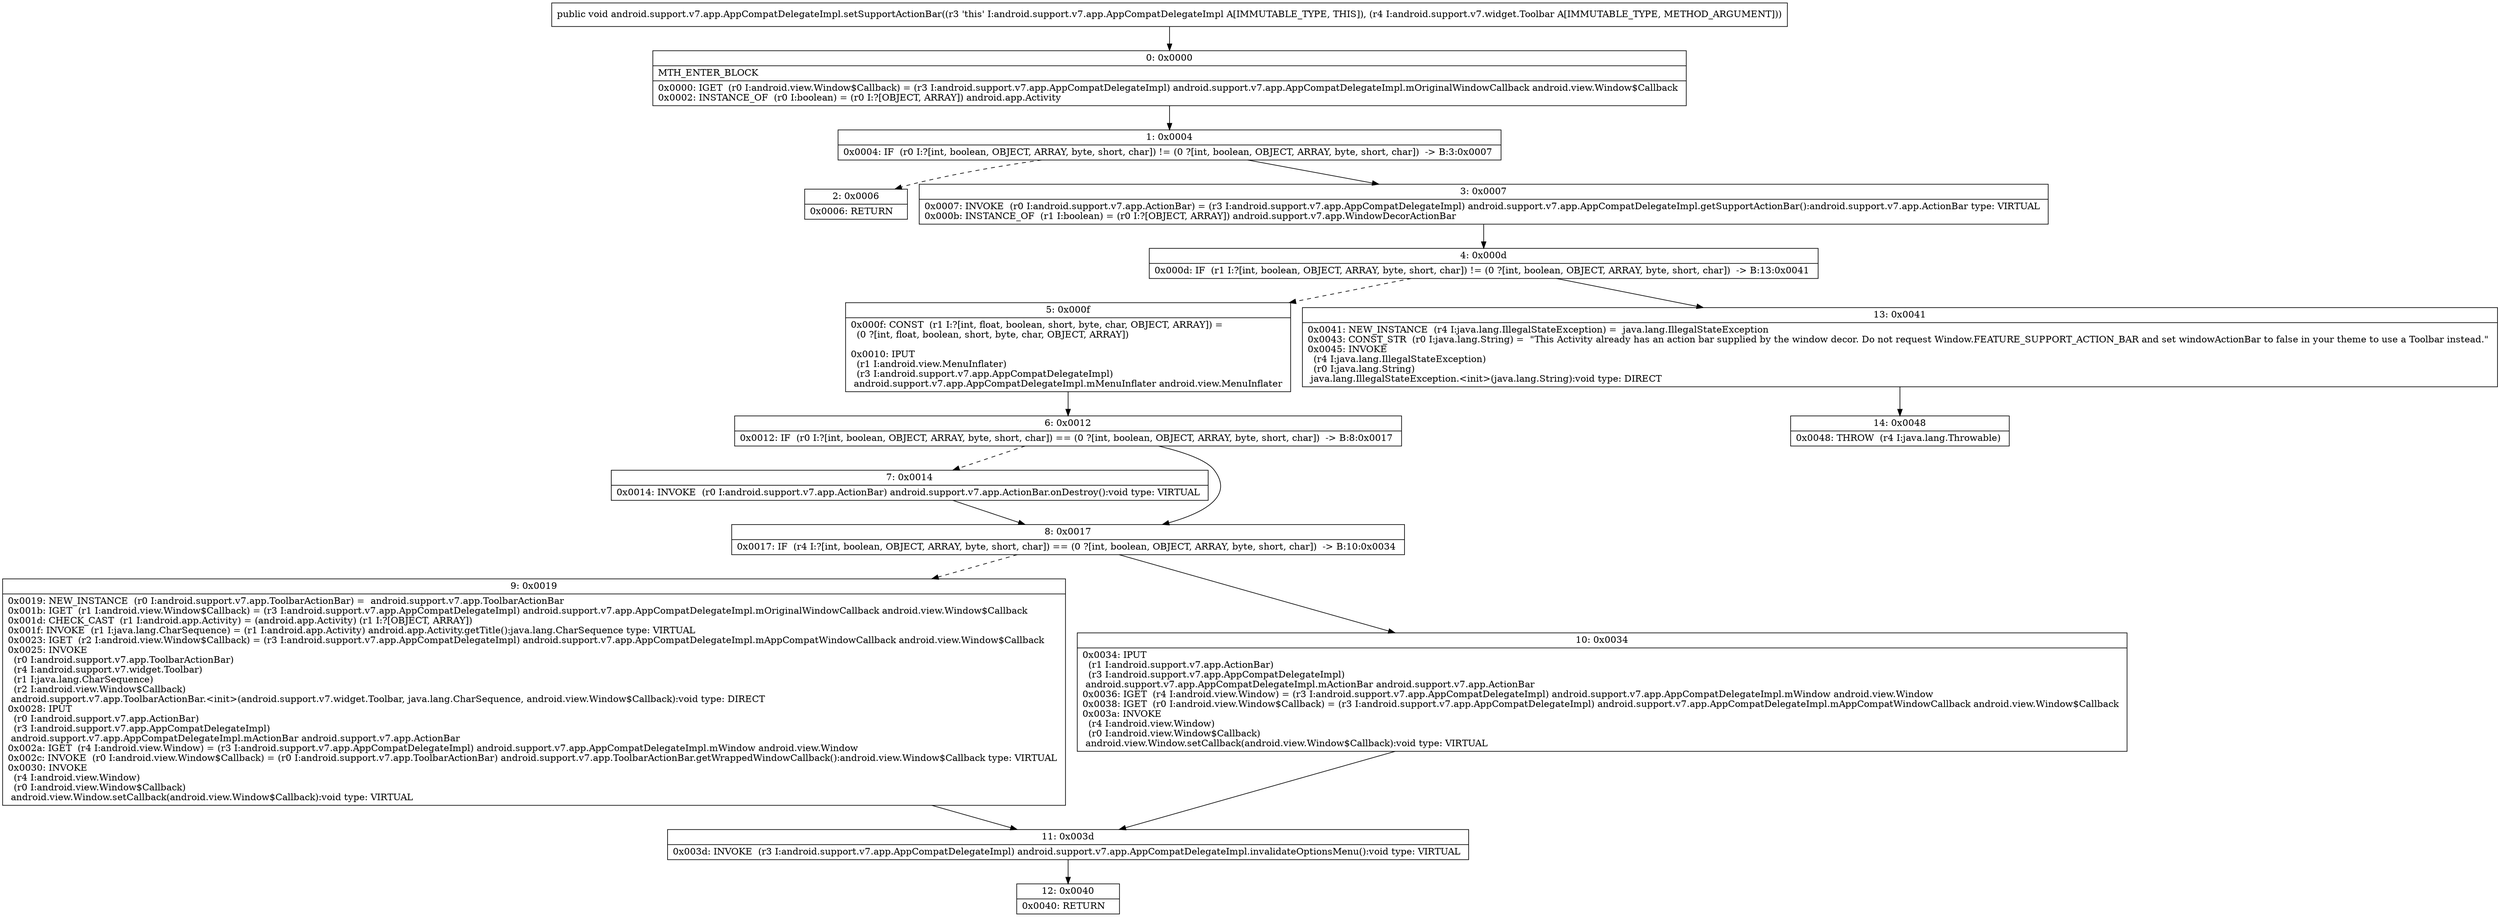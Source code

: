 digraph "CFG forandroid.support.v7.app.AppCompatDelegateImpl.setSupportActionBar(Landroid\/support\/v7\/widget\/Toolbar;)V" {
Node_0 [shape=record,label="{0\:\ 0x0000|MTH_ENTER_BLOCK\l|0x0000: IGET  (r0 I:android.view.Window$Callback) = (r3 I:android.support.v7.app.AppCompatDelegateImpl) android.support.v7.app.AppCompatDelegateImpl.mOriginalWindowCallback android.view.Window$Callback \l0x0002: INSTANCE_OF  (r0 I:boolean) = (r0 I:?[OBJECT, ARRAY]) android.app.Activity \l}"];
Node_1 [shape=record,label="{1\:\ 0x0004|0x0004: IF  (r0 I:?[int, boolean, OBJECT, ARRAY, byte, short, char]) != (0 ?[int, boolean, OBJECT, ARRAY, byte, short, char])  \-\> B:3:0x0007 \l}"];
Node_2 [shape=record,label="{2\:\ 0x0006|0x0006: RETURN   \l}"];
Node_3 [shape=record,label="{3\:\ 0x0007|0x0007: INVOKE  (r0 I:android.support.v7.app.ActionBar) = (r3 I:android.support.v7.app.AppCompatDelegateImpl) android.support.v7.app.AppCompatDelegateImpl.getSupportActionBar():android.support.v7.app.ActionBar type: VIRTUAL \l0x000b: INSTANCE_OF  (r1 I:boolean) = (r0 I:?[OBJECT, ARRAY]) android.support.v7.app.WindowDecorActionBar \l}"];
Node_4 [shape=record,label="{4\:\ 0x000d|0x000d: IF  (r1 I:?[int, boolean, OBJECT, ARRAY, byte, short, char]) != (0 ?[int, boolean, OBJECT, ARRAY, byte, short, char])  \-\> B:13:0x0041 \l}"];
Node_5 [shape=record,label="{5\:\ 0x000f|0x000f: CONST  (r1 I:?[int, float, boolean, short, byte, char, OBJECT, ARRAY]) = \l  (0 ?[int, float, boolean, short, byte, char, OBJECT, ARRAY])\l \l0x0010: IPUT  \l  (r1 I:android.view.MenuInflater)\l  (r3 I:android.support.v7.app.AppCompatDelegateImpl)\l android.support.v7.app.AppCompatDelegateImpl.mMenuInflater android.view.MenuInflater \l}"];
Node_6 [shape=record,label="{6\:\ 0x0012|0x0012: IF  (r0 I:?[int, boolean, OBJECT, ARRAY, byte, short, char]) == (0 ?[int, boolean, OBJECT, ARRAY, byte, short, char])  \-\> B:8:0x0017 \l}"];
Node_7 [shape=record,label="{7\:\ 0x0014|0x0014: INVOKE  (r0 I:android.support.v7.app.ActionBar) android.support.v7.app.ActionBar.onDestroy():void type: VIRTUAL \l}"];
Node_8 [shape=record,label="{8\:\ 0x0017|0x0017: IF  (r4 I:?[int, boolean, OBJECT, ARRAY, byte, short, char]) == (0 ?[int, boolean, OBJECT, ARRAY, byte, short, char])  \-\> B:10:0x0034 \l}"];
Node_9 [shape=record,label="{9\:\ 0x0019|0x0019: NEW_INSTANCE  (r0 I:android.support.v7.app.ToolbarActionBar) =  android.support.v7.app.ToolbarActionBar \l0x001b: IGET  (r1 I:android.view.Window$Callback) = (r3 I:android.support.v7.app.AppCompatDelegateImpl) android.support.v7.app.AppCompatDelegateImpl.mOriginalWindowCallback android.view.Window$Callback \l0x001d: CHECK_CAST  (r1 I:android.app.Activity) = (android.app.Activity) (r1 I:?[OBJECT, ARRAY]) \l0x001f: INVOKE  (r1 I:java.lang.CharSequence) = (r1 I:android.app.Activity) android.app.Activity.getTitle():java.lang.CharSequence type: VIRTUAL \l0x0023: IGET  (r2 I:android.view.Window$Callback) = (r3 I:android.support.v7.app.AppCompatDelegateImpl) android.support.v7.app.AppCompatDelegateImpl.mAppCompatWindowCallback android.view.Window$Callback \l0x0025: INVOKE  \l  (r0 I:android.support.v7.app.ToolbarActionBar)\l  (r4 I:android.support.v7.widget.Toolbar)\l  (r1 I:java.lang.CharSequence)\l  (r2 I:android.view.Window$Callback)\l android.support.v7.app.ToolbarActionBar.\<init\>(android.support.v7.widget.Toolbar, java.lang.CharSequence, android.view.Window$Callback):void type: DIRECT \l0x0028: IPUT  \l  (r0 I:android.support.v7.app.ActionBar)\l  (r3 I:android.support.v7.app.AppCompatDelegateImpl)\l android.support.v7.app.AppCompatDelegateImpl.mActionBar android.support.v7.app.ActionBar \l0x002a: IGET  (r4 I:android.view.Window) = (r3 I:android.support.v7.app.AppCompatDelegateImpl) android.support.v7.app.AppCompatDelegateImpl.mWindow android.view.Window \l0x002c: INVOKE  (r0 I:android.view.Window$Callback) = (r0 I:android.support.v7.app.ToolbarActionBar) android.support.v7.app.ToolbarActionBar.getWrappedWindowCallback():android.view.Window$Callback type: VIRTUAL \l0x0030: INVOKE  \l  (r4 I:android.view.Window)\l  (r0 I:android.view.Window$Callback)\l android.view.Window.setCallback(android.view.Window$Callback):void type: VIRTUAL \l}"];
Node_10 [shape=record,label="{10\:\ 0x0034|0x0034: IPUT  \l  (r1 I:android.support.v7.app.ActionBar)\l  (r3 I:android.support.v7.app.AppCompatDelegateImpl)\l android.support.v7.app.AppCompatDelegateImpl.mActionBar android.support.v7.app.ActionBar \l0x0036: IGET  (r4 I:android.view.Window) = (r3 I:android.support.v7.app.AppCompatDelegateImpl) android.support.v7.app.AppCompatDelegateImpl.mWindow android.view.Window \l0x0038: IGET  (r0 I:android.view.Window$Callback) = (r3 I:android.support.v7.app.AppCompatDelegateImpl) android.support.v7.app.AppCompatDelegateImpl.mAppCompatWindowCallback android.view.Window$Callback \l0x003a: INVOKE  \l  (r4 I:android.view.Window)\l  (r0 I:android.view.Window$Callback)\l android.view.Window.setCallback(android.view.Window$Callback):void type: VIRTUAL \l}"];
Node_11 [shape=record,label="{11\:\ 0x003d|0x003d: INVOKE  (r3 I:android.support.v7.app.AppCompatDelegateImpl) android.support.v7.app.AppCompatDelegateImpl.invalidateOptionsMenu():void type: VIRTUAL \l}"];
Node_12 [shape=record,label="{12\:\ 0x0040|0x0040: RETURN   \l}"];
Node_13 [shape=record,label="{13\:\ 0x0041|0x0041: NEW_INSTANCE  (r4 I:java.lang.IllegalStateException) =  java.lang.IllegalStateException \l0x0043: CONST_STR  (r0 I:java.lang.String) =  \"This Activity already has an action bar supplied by the window decor. Do not request Window.FEATURE_SUPPORT_ACTION_BAR and set windowActionBar to false in your theme to use a Toolbar instead.\" \l0x0045: INVOKE  \l  (r4 I:java.lang.IllegalStateException)\l  (r0 I:java.lang.String)\l java.lang.IllegalStateException.\<init\>(java.lang.String):void type: DIRECT \l}"];
Node_14 [shape=record,label="{14\:\ 0x0048|0x0048: THROW  (r4 I:java.lang.Throwable) \l}"];
MethodNode[shape=record,label="{public void android.support.v7.app.AppCompatDelegateImpl.setSupportActionBar((r3 'this' I:android.support.v7.app.AppCompatDelegateImpl A[IMMUTABLE_TYPE, THIS]), (r4 I:android.support.v7.widget.Toolbar A[IMMUTABLE_TYPE, METHOD_ARGUMENT])) }"];
MethodNode -> Node_0;
Node_0 -> Node_1;
Node_1 -> Node_2[style=dashed];
Node_1 -> Node_3;
Node_3 -> Node_4;
Node_4 -> Node_5[style=dashed];
Node_4 -> Node_13;
Node_5 -> Node_6;
Node_6 -> Node_7[style=dashed];
Node_6 -> Node_8;
Node_7 -> Node_8;
Node_8 -> Node_9[style=dashed];
Node_8 -> Node_10;
Node_9 -> Node_11;
Node_10 -> Node_11;
Node_11 -> Node_12;
Node_13 -> Node_14;
}

